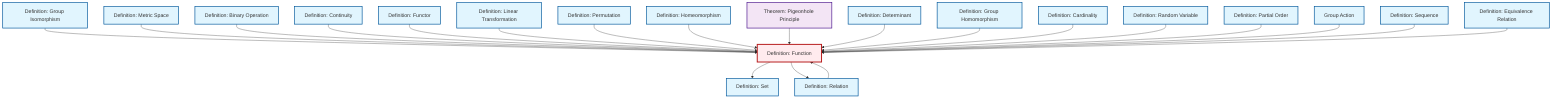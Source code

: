 graph TD
    classDef definition fill:#e1f5fe,stroke:#01579b,stroke-width:2px
    classDef theorem fill:#f3e5f5,stroke:#4a148c,stroke-width:2px
    classDef axiom fill:#fff3e0,stroke:#e65100,stroke-width:2px
    classDef example fill:#e8f5e9,stroke:#1b5e20,stroke-width:2px
    classDef current fill:#ffebee,stroke:#b71c1c,stroke-width:3px
    def-determinant["Definition: Determinant"]:::definition
    def-linear-transformation["Definition: Linear Transformation"]:::definition
    def-permutation["Definition: Permutation"]:::definition
    def-isomorphism["Definition: Group Isomorphism"]:::definition
    def-random-variable["Definition: Random Variable"]:::definition
    def-function["Definition: Function"]:::definition
    def-group-action["Group Action"]:::definition
    def-sequence["Definition: Sequence"]:::definition
    def-equivalence-relation["Definition: Equivalence Relation"]:::definition
    def-cardinality["Definition: Cardinality"]:::definition
    def-binary-operation["Definition: Binary Operation"]:::definition
    def-set["Definition: Set"]:::definition
    def-functor["Definition: Functor"]:::definition
    def-homeomorphism["Definition: Homeomorphism"]:::definition
    thm-pigeonhole-principle["Theorem: Pigeonhole Principle"]:::theorem
    def-relation["Definition: Relation"]:::definition
    def-metric-space["Definition: Metric Space"]:::definition
    def-partial-order["Definition: Partial Order"]:::definition
    def-homomorphism["Definition: Group Homomorphism"]:::definition
    def-continuity["Definition: Continuity"]:::definition
    def-isomorphism --> def-function
    def-metric-space --> def-function
    def-binary-operation --> def-function
    def-continuity --> def-function
    def-functor --> def-function
    def-function --> def-set
    def-linear-transformation --> def-function
    def-permutation --> def-function
    def-homeomorphism --> def-function
    thm-pigeonhole-principle --> def-function
    def-determinant --> def-function
    def-homomorphism --> def-function
    def-cardinality --> def-function
    def-random-variable --> def-function
    def-partial-order --> def-function
    def-relation --> def-function
    def-function --> def-relation
    def-group-action --> def-function
    def-sequence --> def-function
    def-equivalence-relation --> def-function
    class def-function current